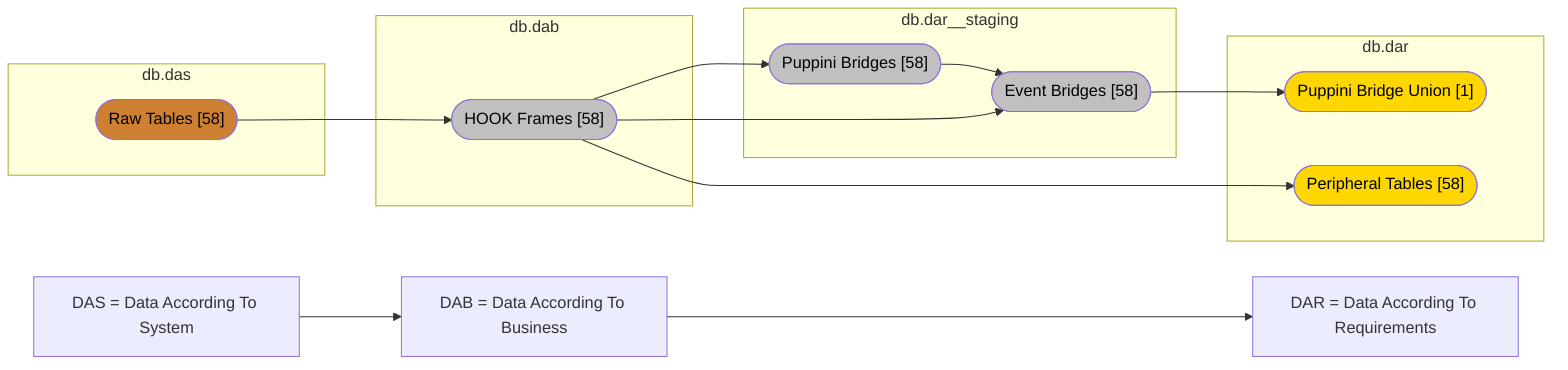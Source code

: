 flowchart LR
    classDef bronze fill:#CD7F32,color:black
    classDef silver fill:#C0C0C0,color:black
    classDef gold fill:#FFD700,color:black

    subgraph das["db.das"]
        raw(["Raw Tables [58]"]):::bronze
    end

    subgraph dab["db.dab"]
        hook(["HOOK Frames [58]"]):::silver
    end

    subgraph dar_stg["db.dar__staging"]
        bridges(["Puppini Bridges [58]"]):::silver
        event_bridges(["Event Bridges [58]"]):::silver
    end

    subgraph dar["db.dar"]
        bridge_union(["Puppini Bridge Union [1]"]):::gold
        peripheral(["Peripheral Tables [58]"]):::gold
    end

    raw --> hook --> bridges --> event_bridges --> bridge_union
    hook --> event_bridges
    hook --> peripheral

    legend_das["DAS = Data According To System"] -->
    legend_dab["DAB = Data According To Business"] ---->
    legend_dar["DAR = Data According To Requirements"]